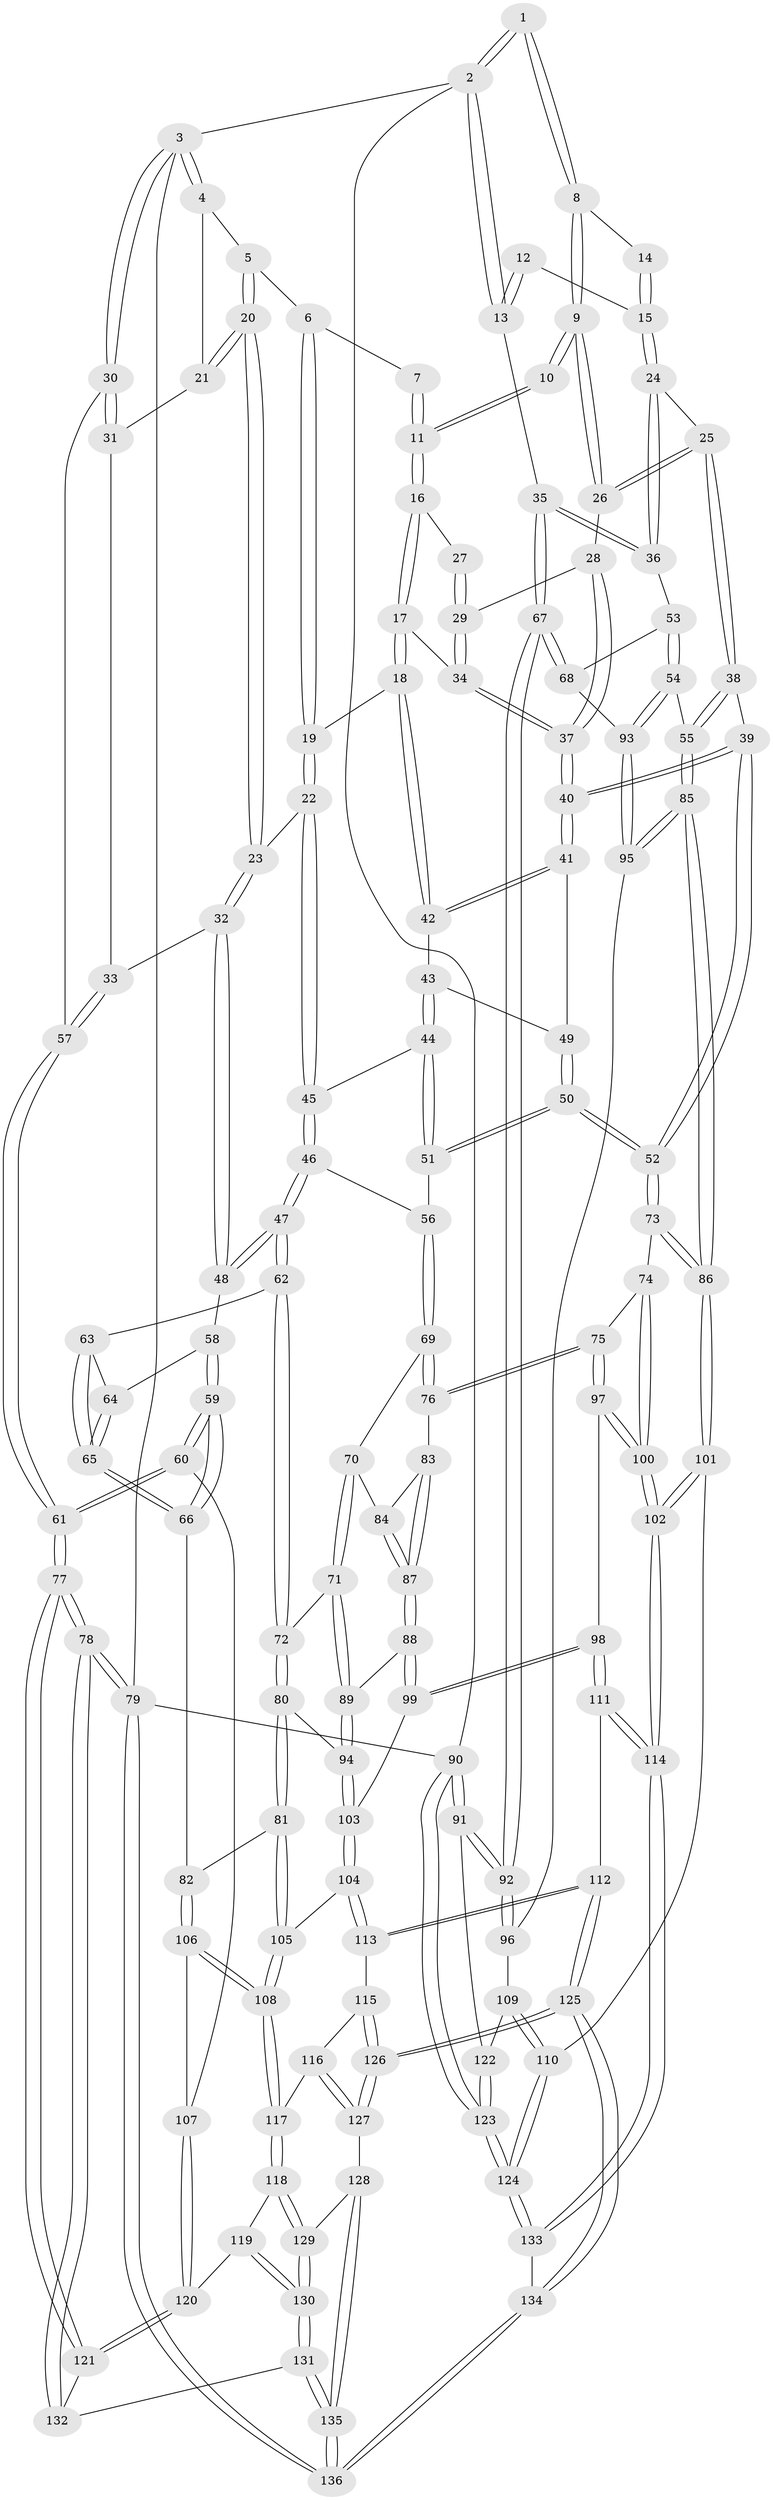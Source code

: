 // Generated by graph-tools (version 1.1) at 2025/03/03/09/25 03:03:24]
// undirected, 136 vertices, 337 edges
graph export_dot {
graph [start="1"]
  node [color=gray90,style=filled];
  1 [pos="+0.954280792776815+0"];
  2 [pos="+1+0"];
  3 [pos="+0+0"];
  4 [pos="+0.33870697241384334+0"];
  5 [pos="+0.3972617435485619+0"];
  6 [pos="+0.40010944337153515+0"];
  7 [pos="+0.47088727014917786+0"];
  8 [pos="+0.8451824325901381+0"];
  9 [pos="+0.7943574958039714+0.07628305052557004"];
  10 [pos="+0.700620546622971+0.06311290658419648"];
  11 [pos="+0.5449502889328883+0"];
  12 [pos="+0.9519523840010389+0.08818792605518902"];
  13 [pos="+1+0"];
  14 [pos="+0.9213250902040024+0.07559250178182032"];
  15 [pos="+0.9469446568254777+0.15430383195050912"];
  16 [pos="+0.5510434699474629+0.08905217102141623"];
  17 [pos="+0.5442401561926228+0.17021628374579542"];
  18 [pos="+0.5232165502335202+0.18552181809786278"];
  19 [pos="+0.4405744801881862+0.18213185182993508"];
  20 [pos="+0.2932018499625382+0.1559706969810586"];
  21 [pos="+0.15479247854011963+0.0682314758471722"];
  22 [pos="+0.3251344069932173+0.2089755643819106"];
  23 [pos="+0.2961242099204895+0.1870751482603616"];
  24 [pos="+0.965584064312906+0.2377094559683677"];
  25 [pos="+0.8304028239037818+0.1957099845331498"];
  26 [pos="+0.7981339786119175+0.15177905508697065"];
  27 [pos="+0.6608984935228999+0.11037075771530963"];
  28 [pos="+0.6902817767346286+0.1860596627953542"];
  29 [pos="+0.6682374457384029+0.18006331646366908"];
  30 [pos="+0+0"];
  31 [pos="+0.15233767747913057+0.06872417647809399"];
  32 [pos="+0.11313997481199604+0.27117459906415115"];
  33 [pos="+0.0907856917825715+0.2560100329464773"];
  34 [pos="+0.5692639384480433+0.18103410573387937"];
  35 [pos="+1+0.24905494018292254"];
  36 [pos="+1+0.2637015204821495"];
  37 [pos="+0.6686798897387163+0.36020385552218687"];
  38 [pos="+0.7175535264324882+0.40713620265286066"];
  39 [pos="+0.693410201413821+0.40653062226614467"];
  40 [pos="+0.6690288291103018+0.36193902084293367"];
  41 [pos="+0.5924133919636074+0.32504269119834217"];
  42 [pos="+0.5202823972939872+0.20769993112276874"];
  43 [pos="+0.4944350159209627+0.2995505791490298"];
  44 [pos="+0.4785221707935362+0.3095872069403335"];
  45 [pos="+0.3523235779297188+0.2962073496402103"];
  46 [pos="+0.33691527268233745+0.38372889778721325"];
  47 [pos="+0.319743446274924+0.3952087051317617"];
  48 [pos="+0.11634567637975612+0.28608132976240486"];
  49 [pos="+0.508256640692544+0.3086702638138081"];
  50 [pos="+0.5694320460120837+0.44332239131922624"];
  51 [pos="+0.4706103488928885+0.38285917040946793"];
  52 [pos="+0.6031795648218838+0.47417671716439996"];
  53 [pos="+0.8960037647574173+0.3958367275659432"];
  54 [pos="+0.8012540373819494+0.44498857321550955"];
  55 [pos="+0.7870694952742555+0.4449551729407805"];
  56 [pos="+0.3930231965213384+0.41434362114661416"];
  57 [pos="+0+0.0972732858002155"];
  58 [pos="+0.11609316363065295+0.29225192774165554"];
  59 [pos="+0+0.5637249733070018"];
  60 [pos="+0+0.5946827693709925"];
  61 [pos="+0+0.6061011793205782"];
  62 [pos="+0.26821751220985046+0.46718242614692673"];
  63 [pos="+0.2296620975540774+0.4636122089095761"];
  64 [pos="+0.14044520214612657+0.35137454684553565"];
  65 [pos="+0.11618703426438086+0.5205363930872773"];
  66 [pos="+0.08506581205447288+0.5481644184535935"];
  67 [pos="+1+0.5116162078915149"];
  68 [pos="+0.9992461411173014+0.5042733888503169"];
  69 [pos="+0.41372145739657323+0.4522689948330599"];
  70 [pos="+0.3726276314024173+0.5248487088366961"];
  71 [pos="+0.3027847367085088+0.5121898045348866"];
  72 [pos="+0.2798550848995974+0.4995920906020947"];
  73 [pos="+0.5838954244933563+0.5084152419020643"];
  74 [pos="+0.5765076402882885+0.5156828601044215"];
  75 [pos="+0.534704861877622+0.5270128042760336"];
  76 [pos="+0.5203126833047398+0.5255147627870642"];
  77 [pos="+0+0.7883049630560721"];
  78 [pos="+0+1"];
  79 [pos="+0+1"];
  80 [pos="+0.24059269821521131+0.6150998377281214"];
  81 [pos="+0.22288515275582604+0.6250388822570333"];
  82 [pos="+0.2140947510946981+0.6269034045232764"];
  83 [pos="+0.47097003702422985+0.5447091258542459"];
  84 [pos="+0.37498472525821175+0.5278217411798135"];
  85 [pos="+0.7750668348014944+0.6543545143312081"];
  86 [pos="+0.7673369033314138+0.6637241058100808"];
  87 [pos="+0.3815649436888951+0.6203658620212095"];
  88 [pos="+0.38117550916080867+0.6211231644093225"];
  89 [pos="+0.33473627100909203+0.5744255298760589"];
  90 [pos="+1+1"];
  91 [pos="+1+0.7804379496979954"];
  92 [pos="+1+0.6385708731719776"];
  93 [pos="+0.9100120364298739+0.5453215958233809"];
  94 [pos="+0.2537541992442249+0.6186709851145634"];
  95 [pos="+0.9126631461993748+0.625628422525716"];
  96 [pos="+0.91862211458711+0.6302528913697332"];
  97 [pos="+0.47354976519148956+0.6590359134624562"];
  98 [pos="+0.41594556885655914+0.6820962863429547"];
  99 [pos="+0.37553273833893835+0.6592612197560036"];
  100 [pos="+0.6093096386990153+0.7352816194226877"];
  101 [pos="+0.7240580186673455+0.7881806945807187"];
  102 [pos="+0.6564195472388357+0.8294863948904564"];
  103 [pos="+0.36817171622339834+0.6616790078283015"];
  104 [pos="+0.3226825820384619+0.7223835330574617"];
  105 [pos="+0.2727270731149052+0.7134603719523778"];
  106 [pos="+0.1649286847744129+0.7312199739158903"];
  107 [pos="+0.11480243177329337+0.7367470328851491"];
  108 [pos="+0.20790707090694424+0.7690199853958057"];
  109 [pos="+0.9272843372164612+0.7874476718401856"];
  110 [pos="+0.8587279844942903+0.8087262904232503"];
  111 [pos="+0.45728449506909224+0.8171871929515946"];
  112 [pos="+0.39538308147433304+0.8438152376709062"];
  113 [pos="+0.3208260282983886+0.8192319846147789"];
  114 [pos="+0.6426066313152691+0.8529599827435785"];
  115 [pos="+0.3015401004831011+0.8247010663601292"];
  116 [pos="+0.26771380214479035+0.8271790102114345"];
  117 [pos="+0.22976681702139332+0.8111691877131522"];
  118 [pos="+0.15719283556520658+0.8685271769878943"];
  119 [pos="+0.12692161679471908+0.8720879856171213"];
  120 [pos="+0.08904436858421198+0.852737757277237"];
  121 [pos="+0.043577429248833295+0.8653927623367788"];
  122 [pos="+0.9284775502039521+0.7876768366525015"];
  123 [pos="+1+1"];
  124 [pos="+1+1"];
  125 [pos="+0.35798902737429006+1"];
  126 [pos="+0.30234676510530045+0.9829880877733702"];
  127 [pos="+0.2431106150895629+0.9208050274954981"];
  128 [pos="+0.2243809812390894+0.9241825099948222"];
  129 [pos="+0.1956821369917747+0.9152413825850036"];
  130 [pos="+0.12926879630668117+1"];
  131 [pos="+0.12899295533970065+1"];
  132 [pos="+0.05690503170882379+0.9578538584118124"];
  133 [pos="+0.6513213645228827+1"];
  134 [pos="+0.38017665307153686+1"];
  135 [pos="+0.15284168348526625+1"];
  136 [pos="+0.1935189041345155+1"];
  1 -- 2;
  1 -- 2;
  1 -- 8;
  1 -- 8;
  2 -- 3;
  2 -- 13;
  2 -- 13;
  2 -- 90;
  3 -- 4;
  3 -- 4;
  3 -- 30;
  3 -- 30;
  3 -- 79;
  4 -- 5;
  4 -- 21;
  5 -- 6;
  5 -- 20;
  5 -- 20;
  6 -- 7;
  6 -- 19;
  6 -- 19;
  7 -- 11;
  7 -- 11;
  8 -- 9;
  8 -- 9;
  8 -- 14;
  9 -- 10;
  9 -- 10;
  9 -- 26;
  9 -- 26;
  10 -- 11;
  10 -- 11;
  11 -- 16;
  11 -- 16;
  12 -- 13;
  12 -- 13;
  12 -- 15;
  13 -- 35;
  14 -- 15;
  14 -- 15;
  15 -- 24;
  15 -- 24;
  16 -- 17;
  16 -- 17;
  16 -- 27;
  17 -- 18;
  17 -- 18;
  17 -- 34;
  18 -- 19;
  18 -- 42;
  18 -- 42;
  19 -- 22;
  19 -- 22;
  20 -- 21;
  20 -- 21;
  20 -- 23;
  20 -- 23;
  21 -- 31;
  22 -- 23;
  22 -- 45;
  22 -- 45;
  23 -- 32;
  23 -- 32;
  24 -- 25;
  24 -- 36;
  24 -- 36;
  25 -- 26;
  25 -- 26;
  25 -- 38;
  25 -- 38;
  26 -- 28;
  27 -- 29;
  27 -- 29;
  28 -- 29;
  28 -- 37;
  28 -- 37;
  29 -- 34;
  29 -- 34;
  30 -- 31;
  30 -- 31;
  30 -- 57;
  31 -- 33;
  32 -- 33;
  32 -- 48;
  32 -- 48;
  33 -- 57;
  33 -- 57;
  34 -- 37;
  34 -- 37;
  35 -- 36;
  35 -- 36;
  35 -- 67;
  35 -- 67;
  36 -- 53;
  37 -- 40;
  37 -- 40;
  38 -- 39;
  38 -- 55;
  38 -- 55;
  39 -- 40;
  39 -- 40;
  39 -- 52;
  39 -- 52;
  40 -- 41;
  40 -- 41;
  41 -- 42;
  41 -- 42;
  41 -- 49;
  42 -- 43;
  43 -- 44;
  43 -- 44;
  43 -- 49;
  44 -- 45;
  44 -- 51;
  44 -- 51;
  45 -- 46;
  45 -- 46;
  46 -- 47;
  46 -- 47;
  46 -- 56;
  47 -- 48;
  47 -- 48;
  47 -- 62;
  47 -- 62;
  48 -- 58;
  49 -- 50;
  49 -- 50;
  50 -- 51;
  50 -- 51;
  50 -- 52;
  50 -- 52;
  51 -- 56;
  52 -- 73;
  52 -- 73;
  53 -- 54;
  53 -- 54;
  53 -- 68;
  54 -- 55;
  54 -- 93;
  54 -- 93;
  55 -- 85;
  55 -- 85;
  56 -- 69;
  56 -- 69;
  57 -- 61;
  57 -- 61;
  58 -- 59;
  58 -- 59;
  58 -- 64;
  59 -- 60;
  59 -- 60;
  59 -- 66;
  59 -- 66;
  60 -- 61;
  60 -- 61;
  60 -- 107;
  61 -- 77;
  61 -- 77;
  62 -- 63;
  62 -- 72;
  62 -- 72;
  63 -- 64;
  63 -- 65;
  63 -- 65;
  64 -- 65;
  64 -- 65;
  65 -- 66;
  65 -- 66;
  66 -- 82;
  67 -- 68;
  67 -- 68;
  67 -- 92;
  67 -- 92;
  68 -- 93;
  69 -- 70;
  69 -- 76;
  69 -- 76;
  70 -- 71;
  70 -- 71;
  70 -- 84;
  71 -- 72;
  71 -- 89;
  71 -- 89;
  72 -- 80;
  72 -- 80;
  73 -- 74;
  73 -- 86;
  73 -- 86;
  74 -- 75;
  74 -- 100;
  74 -- 100;
  75 -- 76;
  75 -- 76;
  75 -- 97;
  75 -- 97;
  76 -- 83;
  77 -- 78;
  77 -- 78;
  77 -- 121;
  77 -- 121;
  78 -- 79;
  78 -- 79;
  78 -- 132;
  78 -- 132;
  79 -- 136;
  79 -- 136;
  79 -- 90;
  80 -- 81;
  80 -- 81;
  80 -- 94;
  81 -- 82;
  81 -- 105;
  81 -- 105;
  82 -- 106;
  82 -- 106;
  83 -- 84;
  83 -- 87;
  83 -- 87;
  84 -- 87;
  84 -- 87;
  85 -- 86;
  85 -- 86;
  85 -- 95;
  85 -- 95;
  86 -- 101;
  86 -- 101;
  87 -- 88;
  87 -- 88;
  88 -- 89;
  88 -- 99;
  88 -- 99;
  89 -- 94;
  89 -- 94;
  90 -- 91;
  90 -- 91;
  90 -- 123;
  90 -- 123;
  91 -- 92;
  91 -- 92;
  91 -- 122;
  92 -- 96;
  92 -- 96;
  93 -- 95;
  93 -- 95;
  94 -- 103;
  94 -- 103;
  95 -- 96;
  96 -- 109;
  97 -- 98;
  97 -- 100;
  97 -- 100;
  98 -- 99;
  98 -- 99;
  98 -- 111;
  98 -- 111;
  99 -- 103;
  100 -- 102;
  100 -- 102;
  101 -- 102;
  101 -- 102;
  101 -- 110;
  102 -- 114;
  102 -- 114;
  103 -- 104;
  103 -- 104;
  104 -- 105;
  104 -- 113;
  104 -- 113;
  105 -- 108;
  105 -- 108;
  106 -- 107;
  106 -- 108;
  106 -- 108;
  107 -- 120;
  107 -- 120;
  108 -- 117;
  108 -- 117;
  109 -- 110;
  109 -- 110;
  109 -- 122;
  110 -- 124;
  110 -- 124;
  111 -- 112;
  111 -- 114;
  111 -- 114;
  112 -- 113;
  112 -- 113;
  112 -- 125;
  112 -- 125;
  113 -- 115;
  114 -- 133;
  114 -- 133;
  115 -- 116;
  115 -- 126;
  115 -- 126;
  116 -- 117;
  116 -- 127;
  116 -- 127;
  117 -- 118;
  117 -- 118;
  118 -- 119;
  118 -- 129;
  118 -- 129;
  119 -- 120;
  119 -- 130;
  119 -- 130;
  120 -- 121;
  120 -- 121;
  121 -- 132;
  122 -- 123;
  122 -- 123;
  123 -- 124;
  123 -- 124;
  124 -- 133;
  124 -- 133;
  125 -- 126;
  125 -- 126;
  125 -- 134;
  125 -- 134;
  126 -- 127;
  126 -- 127;
  127 -- 128;
  128 -- 129;
  128 -- 135;
  128 -- 135;
  129 -- 130;
  129 -- 130;
  130 -- 131;
  130 -- 131;
  131 -- 132;
  131 -- 135;
  131 -- 135;
  133 -- 134;
  134 -- 136;
  134 -- 136;
  135 -- 136;
  135 -- 136;
}
